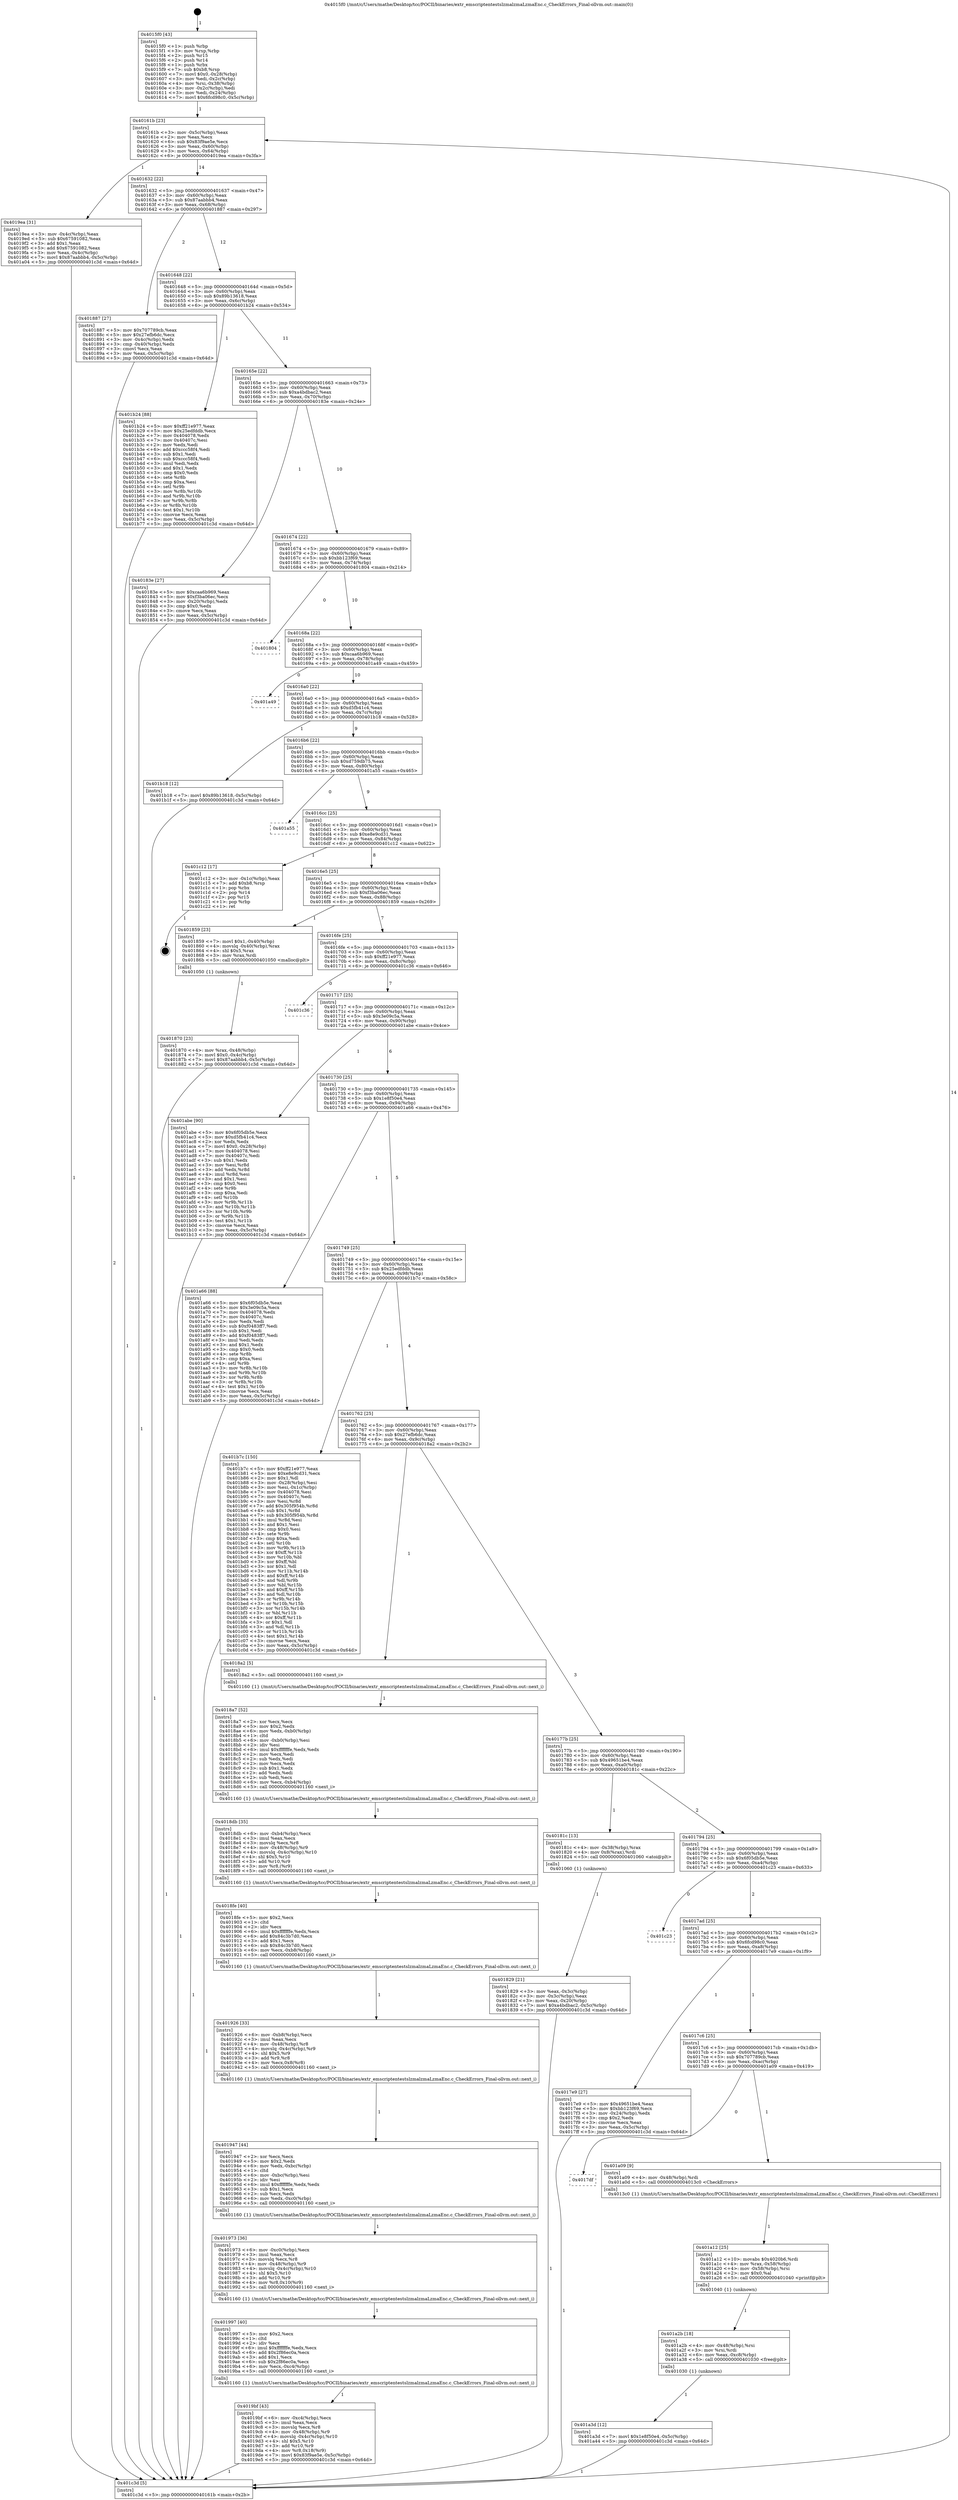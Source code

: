 digraph "0x4015f0" {
  label = "0x4015f0 (/mnt/c/Users/mathe/Desktop/tcc/POCII/binaries/extr_emscriptentestslzmalzmaLzmaEnc.c_CheckErrors_Final-ollvm.out::main(0))"
  labelloc = "t"
  node[shape=record]

  Entry [label="",width=0.3,height=0.3,shape=circle,fillcolor=black,style=filled]
  "0x40161b" [label="{
     0x40161b [23]\l
     | [instrs]\l
     &nbsp;&nbsp;0x40161b \<+3\>: mov -0x5c(%rbp),%eax\l
     &nbsp;&nbsp;0x40161e \<+2\>: mov %eax,%ecx\l
     &nbsp;&nbsp;0x401620 \<+6\>: sub $0x83f9ae5e,%ecx\l
     &nbsp;&nbsp;0x401626 \<+3\>: mov %eax,-0x60(%rbp)\l
     &nbsp;&nbsp;0x401629 \<+3\>: mov %ecx,-0x64(%rbp)\l
     &nbsp;&nbsp;0x40162c \<+6\>: je 00000000004019ea \<main+0x3fa\>\l
  }"]
  "0x4019ea" [label="{
     0x4019ea [31]\l
     | [instrs]\l
     &nbsp;&nbsp;0x4019ea \<+3\>: mov -0x4c(%rbp),%eax\l
     &nbsp;&nbsp;0x4019ed \<+5\>: sub $0x67591082,%eax\l
     &nbsp;&nbsp;0x4019f2 \<+3\>: add $0x1,%eax\l
     &nbsp;&nbsp;0x4019f5 \<+5\>: add $0x67591082,%eax\l
     &nbsp;&nbsp;0x4019fa \<+3\>: mov %eax,-0x4c(%rbp)\l
     &nbsp;&nbsp;0x4019fd \<+7\>: movl $0x87aabbb4,-0x5c(%rbp)\l
     &nbsp;&nbsp;0x401a04 \<+5\>: jmp 0000000000401c3d \<main+0x64d\>\l
  }"]
  "0x401632" [label="{
     0x401632 [22]\l
     | [instrs]\l
     &nbsp;&nbsp;0x401632 \<+5\>: jmp 0000000000401637 \<main+0x47\>\l
     &nbsp;&nbsp;0x401637 \<+3\>: mov -0x60(%rbp),%eax\l
     &nbsp;&nbsp;0x40163a \<+5\>: sub $0x87aabbb4,%eax\l
     &nbsp;&nbsp;0x40163f \<+3\>: mov %eax,-0x68(%rbp)\l
     &nbsp;&nbsp;0x401642 \<+6\>: je 0000000000401887 \<main+0x297\>\l
  }"]
  Exit [label="",width=0.3,height=0.3,shape=circle,fillcolor=black,style=filled,peripheries=2]
  "0x401887" [label="{
     0x401887 [27]\l
     | [instrs]\l
     &nbsp;&nbsp;0x401887 \<+5\>: mov $0x707789cb,%eax\l
     &nbsp;&nbsp;0x40188c \<+5\>: mov $0x27efb6dc,%ecx\l
     &nbsp;&nbsp;0x401891 \<+3\>: mov -0x4c(%rbp),%edx\l
     &nbsp;&nbsp;0x401894 \<+3\>: cmp -0x40(%rbp),%edx\l
     &nbsp;&nbsp;0x401897 \<+3\>: cmovl %ecx,%eax\l
     &nbsp;&nbsp;0x40189a \<+3\>: mov %eax,-0x5c(%rbp)\l
     &nbsp;&nbsp;0x40189d \<+5\>: jmp 0000000000401c3d \<main+0x64d\>\l
  }"]
  "0x401648" [label="{
     0x401648 [22]\l
     | [instrs]\l
     &nbsp;&nbsp;0x401648 \<+5\>: jmp 000000000040164d \<main+0x5d\>\l
     &nbsp;&nbsp;0x40164d \<+3\>: mov -0x60(%rbp),%eax\l
     &nbsp;&nbsp;0x401650 \<+5\>: sub $0x89b13618,%eax\l
     &nbsp;&nbsp;0x401655 \<+3\>: mov %eax,-0x6c(%rbp)\l
     &nbsp;&nbsp;0x401658 \<+6\>: je 0000000000401b24 \<main+0x534\>\l
  }"]
  "0x401a3d" [label="{
     0x401a3d [12]\l
     | [instrs]\l
     &nbsp;&nbsp;0x401a3d \<+7\>: movl $0x1e8f50e4,-0x5c(%rbp)\l
     &nbsp;&nbsp;0x401a44 \<+5\>: jmp 0000000000401c3d \<main+0x64d\>\l
  }"]
  "0x401b24" [label="{
     0x401b24 [88]\l
     | [instrs]\l
     &nbsp;&nbsp;0x401b24 \<+5\>: mov $0xff21e977,%eax\l
     &nbsp;&nbsp;0x401b29 \<+5\>: mov $0x25edfddb,%ecx\l
     &nbsp;&nbsp;0x401b2e \<+7\>: mov 0x404078,%edx\l
     &nbsp;&nbsp;0x401b35 \<+7\>: mov 0x40407c,%esi\l
     &nbsp;&nbsp;0x401b3c \<+2\>: mov %edx,%edi\l
     &nbsp;&nbsp;0x401b3e \<+6\>: add $0xccc58f4,%edi\l
     &nbsp;&nbsp;0x401b44 \<+3\>: sub $0x1,%edi\l
     &nbsp;&nbsp;0x401b47 \<+6\>: sub $0xccc58f4,%edi\l
     &nbsp;&nbsp;0x401b4d \<+3\>: imul %edi,%edx\l
     &nbsp;&nbsp;0x401b50 \<+3\>: and $0x1,%edx\l
     &nbsp;&nbsp;0x401b53 \<+3\>: cmp $0x0,%edx\l
     &nbsp;&nbsp;0x401b56 \<+4\>: sete %r8b\l
     &nbsp;&nbsp;0x401b5a \<+3\>: cmp $0xa,%esi\l
     &nbsp;&nbsp;0x401b5d \<+4\>: setl %r9b\l
     &nbsp;&nbsp;0x401b61 \<+3\>: mov %r8b,%r10b\l
     &nbsp;&nbsp;0x401b64 \<+3\>: and %r9b,%r10b\l
     &nbsp;&nbsp;0x401b67 \<+3\>: xor %r9b,%r8b\l
     &nbsp;&nbsp;0x401b6a \<+3\>: or %r8b,%r10b\l
     &nbsp;&nbsp;0x401b6d \<+4\>: test $0x1,%r10b\l
     &nbsp;&nbsp;0x401b71 \<+3\>: cmovne %ecx,%eax\l
     &nbsp;&nbsp;0x401b74 \<+3\>: mov %eax,-0x5c(%rbp)\l
     &nbsp;&nbsp;0x401b77 \<+5\>: jmp 0000000000401c3d \<main+0x64d\>\l
  }"]
  "0x40165e" [label="{
     0x40165e [22]\l
     | [instrs]\l
     &nbsp;&nbsp;0x40165e \<+5\>: jmp 0000000000401663 \<main+0x73\>\l
     &nbsp;&nbsp;0x401663 \<+3\>: mov -0x60(%rbp),%eax\l
     &nbsp;&nbsp;0x401666 \<+5\>: sub $0xa4bdbac2,%eax\l
     &nbsp;&nbsp;0x40166b \<+3\>: mov %eax,-0x70(%rbp)\l
     &nbsp;&nbsp;0x40166e \<+6\>: je 000000000040183e \<main+0x24e\>\l
  }"]
  "0x401a2b" [label="{
     0x401a2b [18]\l
     | [instrs]\l
     &nbsp;&nbsp;0x401a2b \<+4\>: mov -0x48(%rbp),%rsi\l
     &nbsp;&nbsp;0x401a2f \<+3\>: mov %rsi,%rdi\l
     &nbsp;&nbsp;0x401a32 \<+6\>: mov %eax,-0xc8(%rbp)\l
     &nbsp;&nbsp;0x401a38 \<+5\>: call 0000000000401030 \<free@plt\>\l
     | [calls]\l
     &nbsp;&nbsp;0x401030 \{1\} (unknown)\l
  }"]
  "0x40183e" [label="{
     0x40183e [27]\l
     | [instrs]\l
     &nbsp;&nbsp;0x40183e \<+5\>: mov $0xcaa6b969,%eax\l
     &nbsp;&nbsp;0x401843 \<+5\>: mov $0xf3ba06ec,%ecx\l
     &nbsp;&nbsp;0x401848 \<+3\>: mov -0x20(%rbp),%edx\l
     &nbsp;&nbsp;0x40184b \<+3\>: cmp $0x0,%edx\l
     &nbsp;&nbsp;0x40184e \<+3\>: cmove %ecx,%eax\l
     &nbsp;&nbsp;0x401851 \<+3\>: mov %eax,-0x5c(%rbp)\l
     &nbsp;&nbsp;0x401854 \<+5\>: jmp 0000000000401c3d \<main+0x64d\>\l
  }"]
  "0x401674" [label="{
     0x401674 [22]\l
     | [instrs]\l
     &nbsp;&nbsp;0x401674 \<+5\>: jmp 0000000000401679 \<main+0x89\>\l
     &nbsp;&nbsp;0x401679 \<+3\>: mov -0x60(%rbp),%eax\l
     &nbsp;&nbsp;0x40167c \<+5\>: sub $0xbb123f69,%eax\l
     &nbsp;&nbsp;0x401681 \<+3\>: mov %eax,-0x74(%rbp)\l
     &nbsp;&nbsp;0x401684 \<+6\>: je 0000000000401804 \<main+0x214\>\l
  }"]
  "0x401a12" [label="{
     0x401a12 [25]\l
     | [instrs]\l
     &nbsp;&nbsp;0x401a12 \<+10\>: movabs $0x4020b6,%rdi\l
     &nbsp;&nbsp;0x401a1c \<+4\>: mov %rax,-0x58(%rbp)\l
     &nbsp;&nbsp;0x401a20 \<+4\>: mov -0x58(%rbp),%rsi\l
     &nbsp;&nbsp;0x401a24 \<+2\>: mov $0x0,%al\l
     &nbsp;&nbsp;0x401a26 \<+5\>: call 0000000000401040 \<printf@plt\>\l
     | [calls]\l
     &nbsp;&nbsp;0x401040 \{1\} (unknown)\l
  }"]
  "0x401804" [label="{
     0x401804\l
  }", style=dashed]
  "0x40168a" [label="{
     0x40168a [22]\l
     | [instrs]\l
     &nbsp;&nbsp;0x40168a \<+5\>: jmp 000000000040168f \<main+0x9f\>\l
     &nbsp;&nbsp;0x40168f \<+3\>: mov -0x60(%rbp),%eax\l
     &nbsp;&nbsp;0x401692 \<+5\>: sub $0xcaa6b969,%eax\l
     &nbsp;&nbsp;0x401697 \<+3\>: mov %eax,-0x78(%rbp)\l
     &nbsp;&nbsp;0x40169a \<+6\>: je 0000000000401a49 \<main+0x459\>\l
  }"]
  "0x4017df" [label="{
     0x4017df\l
  }", style=dashed]
  "0x401a49" [label="{
     0x401a49\l
  }", style=dashed]
  "0x4016a0" [label="{
     0x4016a0 [22]\l
     | [instrs]\l
     &nbsp;&nbsp;0x4016a0 \<+5\>: jmp 00000000004016a5 \<main+0xb5\>\l
     &nbsp;&nbsp;0x4016a5 \<+3\>: mov -0x60(%rbp),%eax\l
     &nbsp;&nbsp;0x4016a8 \<+5\>: sub $0xd5fb41c4,%eax\l
     &nbsp;&nbsp;0x4016ad \<+3\>: mov %eax,-0x7c(%rbp)\l
     &nbsp;&nbsp;0x4016b0 \<+6\>: je 0000000000401b18 \<main+0x528\>\l
  }"]
  "0x401a09" [label="{
     0x401a09 [9]\l
     | [instrs]\l
     &nbsp;&nbsp;0x401a09 \<+4\>: mov -0x48(%rbp),%rdi\l
     &nbsp;&nbsp;0x401a0d \<+5\>: call 00000000004013c0 \<CheckErrors\>\l
     | [calls]\l
     &nbsp;&nbsp;0x4013c0 \{1\} (/mnt/c/Users/mathe/Desktop/tcc/POCII/binaries/extr_emscriptentestslzmalzmaLzmaEnc.c_CheckErrors_Final-ollvm.out::CheckErrors)\l
  }"]
  "0x401b18" [label="{
     0x401b18 [12]\l
     | [instrs]\l
     &nbsp;&nbsp;0x401b18 \<+7\>: movl $0x89b13618,-0x5c(%rbp)\l
     &nbsp;&nbsp;0x401b1f \<+5\>: jmp 0000000000401c3d \<main+0x64d\>\l
  }"]
  "0x4016b6" [label="{
     0x4016b6 [22]\l
     | [instrs]\l
     &nbsp;&nbsp;0x4016b6 \<+5\>: jmp 00000000004016bb \<main+0xcb\>\l
     &nbsp;&nbsp;0x4016bb \<+3\>: mov -0x60(%rbp),%eax\l
     &nbsp;&nbsp;0x4016be \<+5\>: sub $0xd759db75,%eax\l
     &nbsp;&nbsp;0x4016c3 \<+3\>: mov %eax,-0x80(%rbp)\l
     &nbsp;&nbsp;0x4016c6 \<+6\>: je 0000000000401a55 \<main+0x465\>\l
  }"]
  "0x4019bf" [label="{
     0x4019bf [43]\l
     | [instrs]\l
     &nbsp;&nbsp;0x4019bf \<+6\>: mov -0xc4(%rbp),%ecx\l
     &nbsp;&nbsp;0x4019c5 \<+3\>: imul %eax,%ecx\l
     &nbsp;&nbsp;0x4019c8 \<+3\>: movslq %ecx,%r8\l
     &nbsp;&nbsp;0x4019cb \<+4\>: mov -0x48(%rbp),%r9\l
     &nbsp;&nbsp;0x4019cf \<+4\>: movslq -0x4c(%rbp),%r10\l
     &nbsp;&nbsp;0x4019d3 \<+4\>: shl $0x5,%r10\l
     &nbsp;&nbsp;0x4019d7 \<+3\>: add %r10,%r9\l
     &nbsp;&nbsp;0x4019da \<+4\>: mov %r8,0x18(%r9)\l
     &nbsp;&nbsp;0x4019de \<+7\>: movl $0x83f9ae5e,-0x5c(%rbp)\l
     &nbsp;&nbsp;0x4019e5 \<+5\>: jmp 0000000000401c3d \<main+0x64d\>\l
  }"]
  "0x401a55" [label="{
     0x401a55\l
  }", style=dashed]
  "0x4016cc" [label="{
     0x4016cc [25]\l
     | [instrs]\l
     &nbsp;&nbsp;0x4016cc \<+5\>: jmp 00000000004016d1 \<main+0xe1\>\l
     &nbsp;&nbsp;0x4016d1 \<+3\>: mov -0x60(%rbp),%eax\l
     &nbsp;&nbsp;0x4016d4 \<+5\>: sub $0xe8e9cd31,%eax\l
     &nbsp;&nbsp;0x4016d9 \<+6\>: mov %eax,-0x84(%rbp)\l
     &nbsp;&nbsp;0x4016df \<+6\>: je 0000000000401c12 \<main+0x622\>\l
  }"]
  "0x401997" [label="{
     0x401997 [40]\l
     | [instrs]\l
     &nbsp;&nbsp;0x401997 \<+5\>: mov $0x2,%ecx\l
     &nbsp;&nbsp;0x40199c \<+1\>: cltd\l
     &nbsp;&nbsp;0x40199d \<+2\>: idiv %ecx\l
     &nbsp;&nbsp;0x40199f \<+6\>: imul $0xfffffffe,%edx,%ecx\l
     &nbsp;&nbsp;0x4019a5 \<+6\>: add $0x2f86ec0a,%ecx\l
     &nbsp;&nbsp;0x4019ab \<+3\>: add $0x1,%ecx\l
     &nbsp;&nbsp;0x4019ae \<+6\>: sub $0x2f86ec0a,%ecx\l
     &nbsp;&nbsp;0x4019b4 \<+6\>: mov %ecx,-0xc4(%rbp)\l
     &nbsp;&nbsp;0x4019ba \<+5\>: call 0000000000401160 \<next_i\>\l
     | [calls]\l
     &nbsp;&nbsp;0x401160 \{1\} (/mnt/c/Users/mathe/Desktop/tcc/POCII/binaries/extr_emscriptentestslzmalzmaLzmaEnc.c_CheckErrors_Final-ollvm.out::next_i)\l
  }"]
  "0x401c12" [label="{
     0x401c12 [17]\l
     | [instrs]\l
     &nbsp;&nbsp;0x401c12 \<+3\>: mov -0x1c(%rbp),%eax\l
     &nbsp;&nbsp;0x401c15 \<+7\>: add $0xb8,%rsp\l
     &nbsp;&nbsp;0x401c1c \<+1\>: pop %rbx\l
     &nbsp;&nbsp;0x401c1d \<+2\>: pop %r14\l
     &nbsp;&nbsp;0x401c1f \<+2\>: pop %r15\l
     &nbsp;&nbsp;0x401c21 \<+1\>: pop %rbp\l
     &nbsp;&nbsp;0x401c22 \<+1\>: ret\l
  }"]
  "0x4016e5" [label="{
     0x4016e5 [25]\l
     | [instrs]\l
     &nbsp;&nbsp;0x4016e5 \<+5\>: jmp 00000000004016ea \<main+0xfa\>\l
     &nbsp;&nbsp;0x4016ea \<+3\>: mov -0x60(%rbp),%eax\l
     &nbsp;&nbsp;0x4016ed \<+5\>: sub $0xf3ba06ec,%eax\l
     &nbsp;&nbsp;0x4016f2 \<+6\>: mov %eax,-0x88(%rbp)\l
     &nbsp;&nbsp;0x4016f8 \<+6\>: je 0000000000401859 \<main+0x269\>\l
  }"]
  "0x401973" [label="{
     0x401973 [36]\l
     | [instrs]\l
     &nbsp;&nbsp;0x401973 \<+6\>: mov -0xc0(%rbp),%ecx\l
     &nbsp;&nbsp;0x401979 \<+3\>: imul %eax,%ecx\l
     &nbsp;&nbsp;0x40197c \<+3\>: movslq %ecx,%r8\l
     &nbsp;&nbsp;0x40197f \<+4\>: mov -0x48(%rbp),%r9\l
     &nbsp;&nbsp;0x401983 \<+4\>: movslq -0x4c(%rbp),%r10\l
     &nbsp;&nbsp;0x401987 \<+4\>: shl $0x5,%r10\l
     &nbsp;&nbsp;0x40198b \<+3\>: add %r10,%r9\l
     &nbsp;&nbsp;0x40198e \<+4\>: mov %r8,0x10(%r9)\l
     &nbsp;&nbsp;0x401992 \<+5\>: call 0000000000401160 \<next_i\>\l
     | [calls]\l
     &nbsp;&nbsp;0x401160 \{1\} (/mnt/c/Users/mathe/Desktop/tcc/POCII/binaries/extr_emscriptentestslzmalzmaLzmaEnc.c_CheckErrors_Final-ollvm.out::next_i)\l
  }"]
  "0x401859" [label="{
     0x401859 [23]\l
     | [instrs]\l
     &nbsp;&nbsp;0x401859 \<+7\>: movl $0x1,-0x40(%rbp)\l
     &nbsp;&nbsp;0x401860 \<+4\>: movslq -0x40(%rbp),%rax\l
     &nbsp;&nbsp;0x401864 \<+4\>: shl $0x5,%rax\l
     &nbsp;&nbsp;0x401868 \<+3\>: mov %rax,%rdi\l
     &nbsp;&nbsp;0x40186b \<+5\>: call 0000000000401050 \<malloc@plt\>\l
     | [calls]\l
     &nbsp;&nbsp;0x401050 \{1\} (unknown)\l
  }"]
  "0x4016fe" [label="{
     0x4016fe [25]\l
     | [instrs]\l
     &nbsp;&nbsp;0x4016fe \<+5\>: jmp 0000000000401703 \<main+0x113\>\l
     &nbsp;&nbsp;0x401703 \<+3\>: mov -0x60(%rbp),%eax\l
     &nbsp;&nbsp;0x401706 \<+5\>: sub $0xff21e977,%eax\l
     &nbsp;&nbsp;0x40170b \<+6\>: mov %eax,-0x8c(%rbp)\l
     &nbsp;&nbsp;0x401711 \<+6\>: je 0000000000401c36 \<main+0x646\>\l
  }"]
  "0x401947" [label="{
     0x401947 [44]\l
     | [instrs]\l
     &nbsp;&nbsp;0x401947 \<+2\>: xor %ecx,%ecx\l
     &nbsp;&nbsp;0x401949 \<+5\>: mov $0x2,%edx\l
     &nbsp;&nbsp;0x40194e \<+6\>: mov %edx,-0xbc(%rbp)\l
     &nbsp;&nbsp;0x401954 \<+1\>: cltd\l
     &nbsp;&nbsp;0x401955 \<+6\>: mov -0xbc(%rbp),%esi\l
     &nbsp;&nbsp;0x40195b \<+2\>: idiv %esi\l
     &nbsp;&nbsp;0x40195d \<+6\>: imul $0xfffffffe,%edx,%edx\l
     &nbsp;&nbsp;0x401963 \<+3\>: sub $0x1,%ecx\l
     &nbsp;&nbsp;0x401966 \<+2\>: sub %ecx,%edx\l
     &nbsp;&nbsp;0x401968 \<+6\>: mov %edx,-0xc0(%rbp)\l
     &nbsp;&nbsp;0x40196e \<+5\>: call 0000000000401160 \<next_i\>\l
     | [calls]\l
     &nbsp;&nbsp;0x401160 \{1\} (/mnt/c/Users/mathe/Desktop/tcc/POCII/binaries/extr_emscriptentestslzmalzmaLzmaEnc.c_CheckErrors_Final-ollvm.out::next_i)\l
  }"]
  "0x401c36" [label="{
     0x401c36\l
  }", style=dashed]
  "0x401717" [label="{
     0x401717 [25]\l
     | [instrs]\l
     &nbsp;&nbsp;0x401717 \<+5\>: jmp 000000000040171c \<main+0x12c\>\l
     &nbsp;&nbsp;0x40171c \<+3\>: mov -0x60(%rbp),%eax\l
     &nbsp;&nbsp;0x40171f \<+5\>: sub $0x3e09c5a,%eax\l
     &nbsp;&nbsp;0x401724 \<+6\>: mov %eax,-0x90(%rbp)\l
     &nbsp;&nbsp;0x40172a \<+6\>: je 0000000000401abe \<main+0x4ce\>\l
  }"]
  "0x401926" [label="{
     0x401926 [33]\l
     | [instrs]\l
     &nbsp;&nbsp;0x401926 \<+6\>: mov -0xb8(%rbp),%ecx\l
     &nbsp;&nbsp;0x40192c \<+3\>: imul %eax,%ecx\l
     &nbsp;&nbsp;0x40192f \<+4\>: mov -0x48(%rbp),%r8\l
     &nbsp;&nbsp;0x401933 \<+4\>: movslq -0x4c(%rbp),%r9\l
     &nbsp;&nbsp;0x401937 \<+4\>: shl $0x5,%r9\l
     &nbsp;&nbsp;0x40193b \<+3\>: add %r9,%r8\l
     &nbsp;&nbsp;0x40193e \<+4\>: mov %ecx,0x8(%r8)\l
     &nbsp;&nbsp;0x401942 \<+5\>: call 0000000000401160 \<next_i\>\l
     | [calls]\l
     &nbsp;&nbsp;0x401160 \{1\} (/mnt/c/Users/mathe/Desktop/tcc/POCII/binaries/extr_emscriptentestslzmalzmaLzmaEnc.c_CheckErrors_Final-ollvm.out::next_i)\l
  }"]
  "0x401abe" [label="{
     0x401abe [90]\l
     | [instrs]\l
     &nbsp;&nbsp;0x401abe \<+5\>: mov $0x6f05db5e,%eax\l
     &nbsp;&nbsp;0x401ac3 \<+5\>: mov $0xd5fb41c4,%ecx\l
     &nbsp;&nbsp;0x401ac8 \<+2\>: xor %edx,%edx\l
     &nbsp;&nbsp;0x401aca \<+7\>: movl $0x0,-0x28(%rbp)\l
     &nbsp;&nbsp;0x401ad1 \<+7\>: mov 0x404078,%esi\l
     &nbsp;&nbsp;0x401ad8 \<+7\>: mov 0x40407c,%edi\l
     &nbsp;&nbsp;0x401adf \<+3\>: sub $0x1,%edx\l
     &nbsp;&nbsp;0x401ae2 \<+3\>: mov %esi,%r8d\l
     &nbsp;&nbsp;0x401ae5 \<+3\>: add %edx,%r8d\l
     &nbsp;&nbsp;0x401ae8 \<+4\>: imul %r8d,%esi\l
     &nbsp;&nbsp;0x401aec \<+3\>: and $0x1,%esi\l
     &nbsp;&nbsp;0x401aef \<+3\>: cmp $0x0,%esi\l
     &nbsp;&nbsp;0x401af2 \<+4\>: sete %r9b\l
     &nbsp;&nbsp;0x401af6 \<+3\>: cmp $0xa,%edi\l
     &nbsp;&nbsp;0x401af9 \<+4\>: setl %r10b\l
     &nbsp;&nbsp;0x401afd \<+3\>: mov %r9b,%r11b\l
     &nbsp;&nbsp;0x401b00 \<+3\>: and %r10b,%r11b\l
     &nbsp;&nbsp;0x401b03 \<+3\>: xor %r10b,%r9b\l
     &nbsp;&nbsp;0x401b06 \<+3\>: or %r9b,%r11b\l
     &nbsp;&nbsp;0x401b09 \<+4\>: test $0x1,%r11b\l
     &nbsp;&nbsp;0x401b0d \<+3\>: cmovne %ecx,%eax\l
     &nbsp;&nbsp;0x401b10 \<+3\>: mov %eax,-0x5c(%rbp)\l
     &nbsp;&nbsp;0x401b13 \<+5\>: jmp 0000000000401c3d \<main+0x64d\>\l
  }"]
  "0x401730" [label="{
     0x401730 [25]\l
     | [instrs]\l
     &nbsp;&nbsp;0x401730 \<+5\>: jmp 0000000000401735 \<main+0x145\>\l
     &nbsp;&nbsp;0x401735 \<+3\>: mov -0x60(%rbp),%eax\l
     &nbsp;&nbsp;0x401738 \<+5\>: sub $0x1e8f50e4,%eax\l
     &nbsp;&nbsp;0x40173d \<+6\>: mov %eax,-0x94(%rbp)\l
     &nbsp;&nbsp;0x401743 \<+6\>: je 0000000000401a66 \<main+0x476\>\l
  }"]
  "0x4018fe" [label="{
     0x4018fe [40]\l
     | [instrs]\l
     &nbsp;&nbsp;0x4018fe \<+5\>: mov $0x2,%ecx\l
     &nbsp;&nbsp;0x401903 \<+1\>: cltd\l
     &nbsp;&nbsp;0x401904 \<+2\>: idiv %ecx\l
     &nbsp;&nbsp;0x401906 \<+6\>: imul $0xfffffffe,%edx,%ecx\l
     &nbsp;&nbsp;0x40190c \<+6\>: add $0x84c3b7d0,%ecx\l
     &nbsp;&nbsp;0x401912 \<+3\>: add $0x1,%ecx\l
     &nbsp;&nbsp;0x401915 \<+6\>: sub $0x84c3b7d0,%ecx\l
     &nbsp;&nbsp;0x40191b \<+6\>: mov %ecx,-0xb8(%rbp)\l
     &nbsp;&nbsp;0x401921 \<+5\>: call 0000000000401160 \<next_i\>\l
     | [calls]\l
     &nbsp;&nbsp;0x401160 \{1\} (/mnt/c/Users/mathe/Desktop/tcc/POCII/binaries/extr_emscriptentestslzmalzmaLzmaEnc.c_CheckErrors_Final-ollvm.out::next_i)\l
  }"]
  "0x401a66" [label="{
     0x401a66 [88]\l
     | [instrs]\l
     &nbsp;&nbsp;0x401a66 \<+5\>: mov $0x6f05db5e,%eax\l
     &nbsp;&nbsp;0x401a6b \<+5\>: mov $0x3e09c5a,%ecx\l
     &nbsp;&nbsp;0x401a70 \<+7\>: mov 0x404078,%edx\l
     &nbsp;&nbsp;0x401a77 \<+7\>: mov 0x40407c,%esi\l
     &nbsp;&nbsp;0x401a7e \<+2\>: mov %edx,%edi\l
     &nbsp;&nbsp;0x401a80 \<+6\>: sub $0xf0483ff7,%edi\l
     &nbsp;&nbsp;0x401a86 \<+3\>: sub $0x1,%edi\l
     &nbsp;&nbsp;0x401a89 \<+6\>: add $0xf0483ff7,%edi\l
     &nbsp;&nbsp;0x401a8f \<+3\>: imul %edi,%edx\l
     &nbsp;&nbsp;0x401a92 \<+3\>: and $0x1,%edx\l
     &nbsp;&nbsp;0x401a95 \<+3\>: cmp $0x0,%edx\l
     &nbsp;&nbsp;0x401a98 \<+4\>: sete %r8b\l
     &nbsp;&nbsp;0x401a9c \<+3\>: cmp $0xa,%esi\l
     &nbsp;&nbsp;0x401a9f \<+4\>: setl %r9b\l
     &nbsp;&nbsp;0x401aa3 \<+3\>: mov %r8b,%r10b\l
     &nbsp;&nbsp;0x401aa6 \<+3\>: and %r9b,%r10b\l
     &nbsp;&nbsp;0x401aa9 \<+3\>: xor %r9b,%r8b\l
     &nbsp;&nbsp;0x401aac \<+3\>: or %r8b,%r10b\l
     &nbsp;&nbsp;0x401aaf \<+4\>: test $0x1,%r10b\l
     &nbsp;&nbsp;0x401ab3 \<+3\>: cmovne %ecx,%eax\l
     &nbsp;&nbsp;0x401ab6 \<+3\>: mov %eax,-0x5c(%rbp)\l
     &nbsp;&nbsp;0x401ab9 \<+5\>: jmp 0000000000401c3d \<main+0x64d\>\l
  }"]
  "0x401749" [label="{
     0x401749 [25]\l
     | [instrs]\l
     &nbsp;&nbsp;0x401749 \<+5\>: jmp 000000000040174e \<main+0x15e\>\l
     &nbsp;&nbsp;0x40174e \<+3\>: mov -0x60(%rbp),%eax\l
     &nbsp;&nbsp;0x401751 \<+5\>: sub $0x25edfddb,%eax\l
     &nbsp;&nbsp;0x401756 \<+6\>: mov %eax,-0x98(%rbp)\l
     &nbsp;&nbsp;0x40175c \<+6\>: je 0000000000401b7c \<main+0x58c\>\l
  }"]
  "0x4018db" [label="{
     0x4018db [35]\l
     | [instrs]\l
     &nbsp;&nbsp;0x4018db \<+6\>: mov -0xb4(%rbp),%ecx\l
     &nbsp;&nbsp;0x4018e1 \<+3\>: imul %eax,%ecx\l
     &nbsp;&nbsp;0x4018e4 \<+3\>: movslq %ecx,%r8\l
     &nbsp;&nbsp;0x4018e7 \<+4\>: mov -0x48(%rbp),%r9\l
     &nbsp;&nbsp;0x4018eb \<+4\>: movslq -0x4c(%rbp),%r10\l
     &nbsp;&nbsp;0x4018ef \<+4\>: shl $0x5,%r10\l
     &nbsp;&nbsp;0x4018f3 \<+3\>: add %r10,%r9\l
     &nbsp;&nbsp;0x4018f6 \<+3\>: mov %r8,(%r9)\l
     &nbsp;&nbsp;0x4018f9 \<+5\>: call 0000000000401160 \<next_i\>\l
     | [calls]\l
     &nbsp;&nbsp;0x401160 \{1\} (/mnt/c/Users/mathe/Desktop/tcc/POCII/binaries/extr_emscriptentestslzmalzmaLzmaEnc.c_CheckErrors_Final-ollvm.out::next_i)\l
  }"]
  "0x401b7c" [label="{
     0x401b7c [150]\l
     | [instrs]\l
     &nbsp;&nbsp;0x401b7c \<+5\>: mov $0xff21e977,%eax\l
     &nbsp;&nbsp;0x401b81 \<+5\>: mov $0xe8e9cd31,%ecx\l
     &nbsp;&nbsp;0x401b86 \<+2\>: mov $0x1,%dl\l
     &nbsp;&nbsp;0x401b88 \<+3\>: mov -0x28(%rbp),%esi\l
     &nbsp;&nbsp;0x401b8b \<+3\>: mov %esi,-0x1c(%rbp)\l
     &nbsp;&nbsp;0x401b8e \<+7\>: mov 0x404078,%esi\l
     &nbsp;&nbsp;0x401b95 \<+7\>: mov 0x40407c,%edi\l
     &nbsp;&nbsp;0x401b9c \<+3\>: mov %esi,%r8d\l
     &nbsp;&nbsp;0x401b9f \<+7\>: add $0x305f954b,%r8d\l
     &nbsp;&nbsp;0x401ba6 \<+4\>: sub $0x1,%r8d\l
     &nbsp;&nbsp;0x401baa \<+7\>: sub $0x305f954b,%r8d\l
     &nbsp;&nbsp;0x401bb1 \<+4\>: imul %r8d,%esi\l
     &nbsp;&nbsp;0x401bb5 \<+3\>: and $0x1,%esi\l
     &nbsp;&nbsp;0x401bb8 \<+3\>: cmp $0x0,%esi\l
     &nbsp;&nbsp;0x401bbb \<+4\>: sete %r9b\l
     &nbsp;&nbsp;0x401bbf \<+3\>: cmp $0xa,%edi\l
     &nbsp;&nbsp;0x401bc2 \<+4\>: setl %r10b\l
     &nbsp;&nbsp;0x401bc6 \<+3\>: mov %r9b,%r11b\l
     &nbsp;&nbsp;0x401bc9 \<+4\>: xor $0xff,%r11b\l
     &nbsp;&nbsp;0x401bcd \<+3\>: mov %r10b,%bl\l
     &nbsp;&nbsp;0x401bd0 \<+3\>: xor $0xff,%bl\l
     &nbsp;&nbsp;0x401bd3 \<+3\>: xor $0x1,%dl\l
     &nbsp;&nbsp;0x401bd6 \<+3\>: mov %r11b,%r14b\l
     &nbsp;&nbsp;0x401bd9 \<+4\>: and $0xff,%r14b\l
     &nbsp;&nbsp;0x401bdd \<+3\>: and %dl,%r9b\l
     &nbsp;&nbsp;0x401be0 \<+3\>: mov %bl,%r15b\l
     &nbsp;&nbsp;0x401be3 \<+4\>: and $0xff,%r15b\l
     &nbsp;&nbsp;0x401be7 \<+3\>: and %dl,%r10b\l
     &nbsp;&nbsp;0x401bea \<+3\>: or %r9b,%r14b\l
     &nbsp;&nbsp;0x401bed \<+3\>: or %r10b,%r15b\l
     &nbsp;&nbsp;0x401bf0 \<+3\>: xor %r15b,%r14b\l
     &nbsp;&nbsp;0x401bf3 \<+3\>: or %bl,%r11b\l
     &nbsp;&nbsp;0x401bf6 \<+4\>: xor $0xff,%r11b\l
     &nbsp;&nbsp;0x401bfa \<+3\>: or $0x1,%dl\l
     &nbsp;&nbsp;0x401bfd \<+3\>: and %dl,%r11b\l
     &nbsp;&nbsp;0x401c00 \<+3\>: or %r11b,%r14b\l
     &nbsp;&nbsp;0x401c03 \<+4\>: test $0x1,%r14b\l
     &nbsp;&nbsp;0x401c07 \<+3\>: cmovne %ecx,%eax\l
     &nbsp;&nbsp;0x401c0a \<+3\>: mov %eax,-0x5c(%rbp)\l
     &nbsp;&nbsp;0x401c0d \<+5\>: jmp 0000000000401c3d \<main+0x64d\>\l
  }"]
  "0x401762" [label="{
     0x401762 [25]\l
     | [instrs]\l
     &nbsp;&nbsp;0x401762 \<+5\>: jmp 0000000000401767 \<main+0x177\>\l
     &nbsp;&nbsp;0x401767 \<+3\>: mov -0x60(%rbp),%eax\l
     &nbsp;&nbsp;0x40176a \<+5\>: sub $0x27efb6dc,%eax\l
     &nbsp;&nbsp;0x40176f \<+6\>: mov %eax,-0x9c(%rbp)\l
     &nbsp;&nbsp;0x401775 \<+6\>: je 00000000004018a2 \<main+0x2b2\>\l
  }"]
  "0x4018a7" [label="{
     0x4018a7 [52]\l
     | [instrs]\l
     &nbsp;&nbsp;0x4018a7 \<+2\>: xor %ecx,%ecx\l
     &nbsp;&nbsp;0x4018a9 \<+5\>: mov $0x2,%edx\l
     &nbsp;&nbsp;0x4018ae \<+6\>: mov %edx,-0xb0(%rbp)\l
     &nbsp;&nbsp;0x4018b4 \<+1\>: cltd\l
     &nbsp;&nbsp;0x4018b5 \<+6\>: mov -0xb0(%rbp),%esi\l
     &nbsp;&nbsp;0x4018bb \<+2\>: idiv %esi\l
     &nbsp;&nbsp;0x4018bd \<+6\>: imul $0xfffffffe,%edx,%edx\l
     &nbsp;&nbsp;0x4018c3 \<+2\>: mov %ecx,%edi\l
     &nbsp;&nbsp;0x4018c5 \<+2\>: sub %edx,%edi\l
     &nbsp;&nbsp;0x4018c7 \<+2\>: mov %ecx,%edx\l
     &nbsp;&nbsp;0x4018c9 \<+3\>: sub $0x1,%edx\l
     &nbsp;&nbsp;0x4018cc \<+2\>: add %edx,%edi\l
     &nbsp;&nbsp;0x4018ce \<+2\>: sub %edi,%ecx\l
     &nbsp;&nbsp;0x4018d0 \<+6\>: mov %ecx,-0xb4(%rbp)\l
     &nbsp;&nbsp;0x4018d6 \<+5\>: call 0000000000401160 \<next_i\>\l
     | [calls]\l
     &nbsp;&nbsp;0x401160 \{1\} (/mnt/c/Users/mathe/Desktop/tcc/POCII/binaries/extr_emscriptentestslzmalzmaLzmaEnc.c_CheckErrors_Final-ollvm.out::next_i)\l
  }"]
  "0x4018a2" [label="{
     0x4018a2 [5]\l
     | [instrs]\l
     &nbsp;&nbsp;0x4018a2 \<+5\>: call 0000000000401160 \<next_i\>\l
     | [calls]\l
     &nbsp;&nbsp;0x401160 \{1\} (/mnt/c/Users/mathe/Desktop/tcc/POCII/binaries/extr_emscriptentestslzmalzmaLzmaEnc.c_CheckErrors_Final-ollvm.out::next_i)\l
  }"]
  "0x40177b" [label="{
     0x40177b [25]\l
     | [instrs]\l
     &nbsp;&nbsp;0x40177b \<+5\>: jmp 0000000000401780 \<main+0x190\>\l
     &nbsp;&nbsp;0x401780 \<+3\>: mov -0x60(%rbp),%eax\l
     &nbsp;&nbsp;0x401783 \<+5\>: sub $0x49651be4,%eax\l
     &nbsp;&nbsp;0x401788 \<+6\>: mov %eax,-0xa0(%rbp)\l
     &nbsp;&nbsp;0x40178e \<+6\>: je 000000000040181c \<main+0x22c\>\l
  }"]
  "0x401870" [label="{
     0x401870 [23]\l
     | [instrs]\l
     &nbsp;&nbsp;0x401870 \<+4\>: mov %rax,-0x48(%rbp)\l
     &nbsp;&nbsp;0x401874 \<+7\>: movl $0x0,-0x4c(%rbp)\l
     &nbsp;&nbsp;0x40187b \<+7\>: movl $0x87aabbb4,-0x5c(%rbp)\l
     &nbsp;&nbsp;0x401882 \<+5\>: jmp 0000000000401c3d \<main+0x64d\>\l
  }"]
  "0x40181c" [label="{
     0x40181c [13]\l
     | [instrs]\l
     &nbsp;&nbsp;0x40181c \<+4\>: mov -0x38(%rbp),%rax\l
     &nbsp;&nbsp;0x401820 \<+4\>: mov 0x8(%rax),%rdi\l
     &nbsp;&nbsp;0x401824 \<+5\>: call 0000000000401060 \<atoi@plt\>\l
     | [calls]\l
     &nbsp;&nbsp;0x401060 \{1\} (unknown)\l
  }"]
  "0x401794" [label="{
     0x401794 [25]\l
     | [instrs]\l
     &nbsp;&nbsp;0x401794 \<+5\>: jmp 0000000000401799 \<main+0x1a9\>\l
     &nbsp;&nbsp;0x401799 \<+3\>: mov -0x60(%rbp),%eax\l
     &nbsp;&nbsp;0x40179c \<+5\>: sub $0x6f05db5e,%eax\l
     &nbsp;&nbsp;0x4017a1 \<+6\>: mov %eax,-0xa4(%rbp)\l
     &nbsp;&nbsp;0x4017a7 \<+6\>: je 0000000000401c23 \<main+0x633\>\l
  }"]
  "0x401829" [label="{
     0x401829 [21]\l
     | [instrs]\l
     &nbsp;&nbsp;0x401829 \<+3\>: mov %eax,-0x3c(%rbp)\l
     &nbsp;&nbsp;0x40182c \<+3\>: mov -0x3c(%rbp),%eax\l
     &nbsp;&nbsp;0x40182f \<+3\>: mov %eax,-0x20(%rbp)\l
     &nbsp;&nbsp;0x401832 \<+7\>: movl $0xa4bdbac2,-0x5c(%rbp)\l
     &nbsp;&nbsp;0x401839 \<+5\>: jmp 0000000000401c3d \<main+0x64d\>\l
  }"]
  "0x401c23" [label="{
     0x401c23\l
  }", style=dashed]
  "0x4017ad" [label="{
     0x4017ad [25]\l
     | [instrs]\l
     &nbsp;&nbsp;0x4017ad \<+5\>: jmp 00000000004017b2 \<main+0x1c2\>\l
     &nbsp;&nbsp;0x4017b2 \<+3\>: mov -0x60(%rbp),%eax\l
     &nbsp;&nbsp;0x4017b5 \<+5\>: sub $0x6fcd98c0,%eax\l
     &nbsp;&nbsp;0x4017ba \<+6\>: mov %eax,-0xa8(%rbp)\l
     &nbsp;&nbsp;0x4017c0 \<+6\>: je 00000000004017e9 \<main+0x1f9\>\l
  }"]
  "0x4015f0" [label="{
     0x4015f0 [43]\l
     | [instrs]\l
     &nbsp;&nbsp;0x4015f0 \<+1\>: push %rbp\l
     &nbsp;&nbsp;0x4015f1 \<+3\>: mov %rsp,%rbp\l
     &nbsp;&nbsp;0x4015f4 \<+2\>: push %r15\l
     &nbsp;&nbsp;0x4015f6 \<+2\>: push %r14\l
     &nbsp;&nbsp;0x4015f8 \<+1\>: push %rbx\l
     &nbsp;&nbsp;0x4015f9 \<+7\>: sub $0xb8,%rsp\l
     &nbsp;&nbsp;0x401600 \<+7\>: movl $0x0,-0x28(%rbp)\l
     &nbsp;&nbsp;0x401607 \<+3\>: mov %edi,-0x2c(%rbp)\l
     &nbsp;&nbsp;0x40160a \<+4\>: mov %rsi,-0x38(%rbp)\l
     &nbsp;&nbsp;0x40160e \<+3\>: mov -0x2c(%rbp),%edi\l
     &nbsp;&nbsp;0x401611 \<+3\>: mov %edi,-0x24(%rbp)\l
     &nbsp;&nbsp;0x401614 \<+7\>: movl $0x6fcd98c0,-0x5c(%rbp)\l
  }"]
  "0x4017e9" [label="{
     0x4017e9 [27]\l
     | [instrs]\l
     &nbsp;&nbsp;0x4017e9 \<+5\>: mov $0x49651be4,%eax\l
     &nbsp;&nbsp;0x4017ee \<+5\>: mov $0xbb123f69,%ecx\l
     &nbsp;&nbsp;0x4017f3 \<+3\>: mov -0x24(%rbp),%edx\l
     &nbsp;&nbsp;0x4017f6 \<+3\>: cmp $0x2,%edx\l
     &nbsp;&nbsp;0x4017f9 \<+3\>: cmovne %ecx,%eax\l
     &nbsp;&nbsp;0x4017fc \<+3\>: mov %eax,-0x5c(%rbp)\l
     &nbsp;&nbsp;0x4017ff \<+5\>: jmp 0000000000401c3d \<main+0x64d\>\l
  }"]
  "0x4017c6" [label="{
     0x4017c6 [25]\l
     | [instrs]\l
     &nbsp;&nbsp;0x4017c6 \<+5\>: jmp 00000000004017cb \<main+0x1db\>\l
     &nbsp;&nbsp;0x4017cb \<+3\>: mov -0x60(%rbp),%eax\l
     &nbsp;&nbsp;0x4017ce \<+5\>: sub $0x707789cb,%eax\l
     &nbsp;&nbsp;0x4017d3 \<+6\>: mov %eax,-0xac(%rbp)\l
     &nbsp;&nbsp;0x4017d9 \<+6\>: je 0000000000401a09 \<main+0x419\>\l
  }"]
  "0x401c3d" [label="{
     0x401c3d [5]\l
     | [instrs]\l
     &nbsp;&nbsp;0x401c3d \<+5\>: jmp 000000000040161b \<main+0x2b\>\l
  }"]
  Entry -> "0x4015f0" [label=" 1"]
  "0x40161b" -> "0x4019ea" [label=" 1"]
  "0x40161b" -> "0x401632" [label=" 14"]
  "0x401c12" -> Exit [label=" 1"]
  "0x401632" -> "0x401887" [label=" 2"]
  "0x401632" -> "0x401648" [label=" 12"]
  "0x401b7c" -> "0x401c3d" [label=" 1"]
  "0x401648" -> "0x401b24" [label=" 1"]
  "0x401648" -> "0x40165e" [label=" 11"]
  "0x401b24" -> "0x401c3d" [label=" 1"]
  "0x40165e" -> "0x40183e" [label=" 1"]
  "0x40165e" -> "0x401674" [label=" 10"]
  "0x401b18" -> "0x401c3d" [label=" 1"]
  "0x401674" -> "0x401804" [label=" 0"]
  "0x401674" -> "0x40168a" [label=" 10"]
  "0x401abe" -> "0x401c3d" [label=" 1"]
  "0x40168a" -> "0x401a49" [label=" 0"]
  "0x40168a" -> "0x4016a0" [label=" 10"]
  "0x401a66" -> "0x401c3d" [label=" 1"]
  "0x4016a0" -> "0x401b18" [label=" 1"]
  "0x4016a0" -> "0x4016b6" [label=" 9"]
  "0x401a3d" -> "0x401c3d" [label=" 1"]
  "0x4016b6" -> "0x401a55" [label=" 0"]
  "0x4016b6" -> "0x4016cc" [label=" 9"]
  "0x401a12" -> "0x401a2b" [label=" 1"]
  "0x4016cc" -> "0x401c12" [label=" 1"]
  "0x4016cc" -> "0x4016e5" [label=" 8"]
  "0x401a09" -> "0x401a12" [label=" 1"]
  "0x4016e5" -> "0x401859" [label=" 1"]
  "0x4016e5" -> "0x4016fe" [label=" 7"]
  "0x4017c6" -> "0x4017df" [label=" 0"]
  "0x4016fe" -> "0x401c36" [label=" 0"]
  "0x4016fe" -> "0x401717" [label=" 7"]
  "0x4017c6" -> "0x401a09" [label=" 1"]
  "0x401717" -> "0x401abe" [label=" 1"]
  "0x401717" -> "0x401730" [label=" 6"]
  "0x401a2b" -> "0x401a3d" [label=" 1"]
  "0x401730" -> "0x401a66" [label=" 1"]
  "0x401730" -> "0x401749" [label=" 5"]
  "0x4019ea" -> "0x401c3d" [label=" 1"]
  "0x401749" -> "0x401b7c" [label=" 1"]
  "0x401749" -> "0x401762" [label=" 4"]
  "0x4019bf" -> "0x401c3d" [label=" 1"]
  "0x401762" -> "0x4018a2" [label=" 1"]
  "0x401762" -> "0x40177b" [label=" 3"]
  "0x401997" -> "0x4019bf" [label=" 1"]
  "0x40177b" -> "0x40181c" [label=" 1"]
  "0x40177b" -> "0x401794" [label=" 2"]
  "0x401973" -> "0x401997" [label=" 1"]
  "0x401794" -> "0x401c23" [label=" 0"]
  "0x401794" -> "0x4017ad" [label=" 2"]
  "0x401947" -> "0x401973" [label=" 1"]
  "0x4017ad" -> "0x4017e9" [label=" 1"]
  "0x4017ad" -> "0x4017c6" [label=" 1"]
  "0x4017e9" -> "0x401c3d" [label=" 1"]
  "0x4015f0" -> "0x40161b" [label=" 1"]
  "0x401c3d" -> "0x40161b" [label=" 14"]
  "0x40181c" -> "0x401829" [label=" 1"]
  "0x401829" -> "0x401c3d" [label=" 1"]
  "0x40183e" -> "0x401c3d" [label=" 1"]
  "0x401859" -> "0x401870" [label=" 1"]
  "0x401870" -> "0x401c3d" [label=" 1"]
  "0x401887" -> "0x401c3d" [label=" 2"]
  "0x4018a2" -> "0x4018a7" [label=" 1"]
  "0x4018a7" -> "0x4018db" [label=" 1"]
  "0x4018db" -> "0x4018fe" [label=" 1"]
  "0x4018fe" -> "0x401926" [label=" 1"]
  "0x401926" -> "0x401947" [label=" 1"]
}
